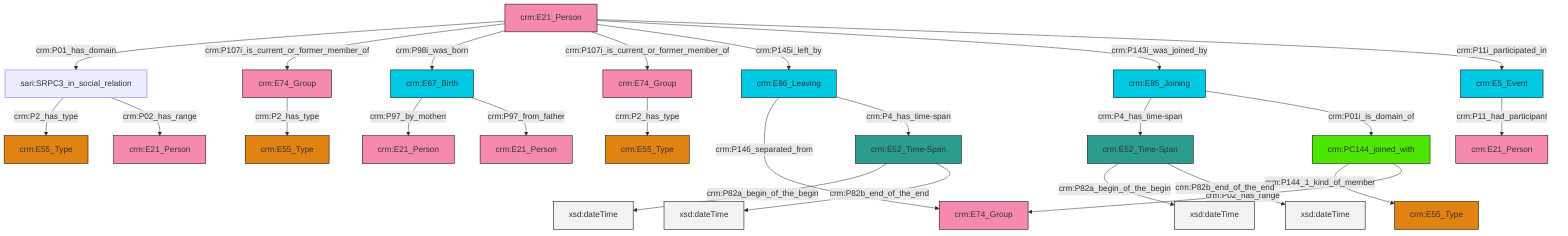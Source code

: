graph TD
classDef Literal fill:#f2f2f2,stroke:#000000;
classDef CRM_Entity fill:#FFFFFF,stroke:#000000;
classDef Temporal_Entity fill:#00C9E6, stroke:#000000;
classDef Type fill:#E18312, stroke:#000000;
classDef Time-Span fill:#2C9C91, stroke:#000000;
classDef Appellation fill:#FFEB7F, stroke:#000000;
classDef Place fill:#008836, stroke:#000000;
classDef Persistent_Item fill:#B266B2, stroke:#000000;
classDef Conceptual_Object fill:#FFD700, stroke:#000000;
classDef Physical_Thing fill:#D2B48C, stroke:#000000;
classDef Actor fill:#f58aad, stroke:#000000;
classDef PC_Classes fill:#4ce600, stroke:#000000;
classDef Multi fill:#cccccc,stroke:#000000;

4["crm:PC144_joined_with"]:::PC_Classes -->|crm:P144_1_kind_of_member| 5["crm:E55_Type"]:::Type
8["crm:E67_Birth"]:::Temporal_Entity -->|crm:P97_by_motherr| 9["crm:E21_Person"]:::Actor
6["crm:E85_Joining"]:::Temporal_Entity -->|crm:P4_has_time-span| 10["crm:E52_Time-Span"]:::Time-Span
11["crm:E21_Person"]:::Actor -->|crm:P01_has_domain| 12["sari:SRPC3_in_social_relation"]:::Default
14["crm:E86_Leaving"]:::Temporal_Entity -->|crm:P146_separated_from| 15["crm:E74_Group"]:::Actor
11["crm:E21_Person"]:::Actor -->|crm:P107i_is_current_or_former_member_of| 17["crm:E74_Group"]:::Actor
10["crm:E52_Time-Span"]:::Time-Span -->|crm:P82a_begin_of_the_begin| 18[xsd:dateTime]:::Literal
4["crm:PC144_joined_with"]:::PC_Classes -->|crm:P02_has_range| 15["crm:E74_Group"]:::Actor
11["crm:E21_Person"]:::Actor -->|crm:P98i_was_born| 8["crm:E67_Birth"]:::Temporal_Entity
11["crm:E21_Person"]:::Actor -->|crm:P107i_is_current_or_former_member_of| 23["crm:E74_Group"]:::Actor
12["sari:SRPC3_in_social_relation"]:::Default -->|crm:P2_has_type| 25["crm:E55_Type"]:::Type
14["crm:E86_Leaving"]:::Temporal_Entity -->|crm:P4_has_time-span| 26["crm:E52_Time-Span"]:::Time-Span
26["crm:E52_Time-Span"]:::Time-Span -->|crm:P82a_begin_of_the_begin| 27[xsd:dateTime]:::Literal
12["sari:SRPC3_in_social_relation"]:::Default -->|crm:P02_has_range| 29["crm:E21_Person"]:::Actor
11["crm:E21_Person"]:::Actor -->|crm:P145i_left_by| 14["crm:E86_Leaving"]:::Temporal_Entity
26["crm:E52_Time-Span"]:::Time-Span -->|crm:P82b_end_of_the_end| 33[xsd:dateTime]:::Literal
8["crm:E67_Birth"]:::Temporal_Entity -->|crm:P97_from_father| 0["crm:E21_Person"]:::Actor
6["crm:E85_Joining"]:::Temporal_Entity -->|crm:P01i_is_domain_of| 4["crm:PC144_joined_with"]:::PC_Classes
11["crm:E21_Person"]:::Actor -->|crm:P143i_was_joined_by| 6["crm:E85_Joining"]:::Temporal_Entity
23["crm:E74_Group"]:::Actor -->|crm:P2_has_type| 2["crm:E55_Type"]:::Type
17["crm:E74_Group"]:::Actor -->|crm:P2_has_type| 30["crm:E55_Type"]:::Type
10["crm:E52_Time-Span"]:::Time-Span -->|crm:P82b_end_of_the_end| 45[xsd:dateTime]:::Literal
41["crm:E5_Event"]:::Temporal_Entity -->|crm:P11_had_participant| 39["crm:E21_Person"]:::Actor
11["crm:E21_Person"]:::Actor -->|crm:P11i_participated_in| 41["crm:E5_Event"]:::Temporal_Entity